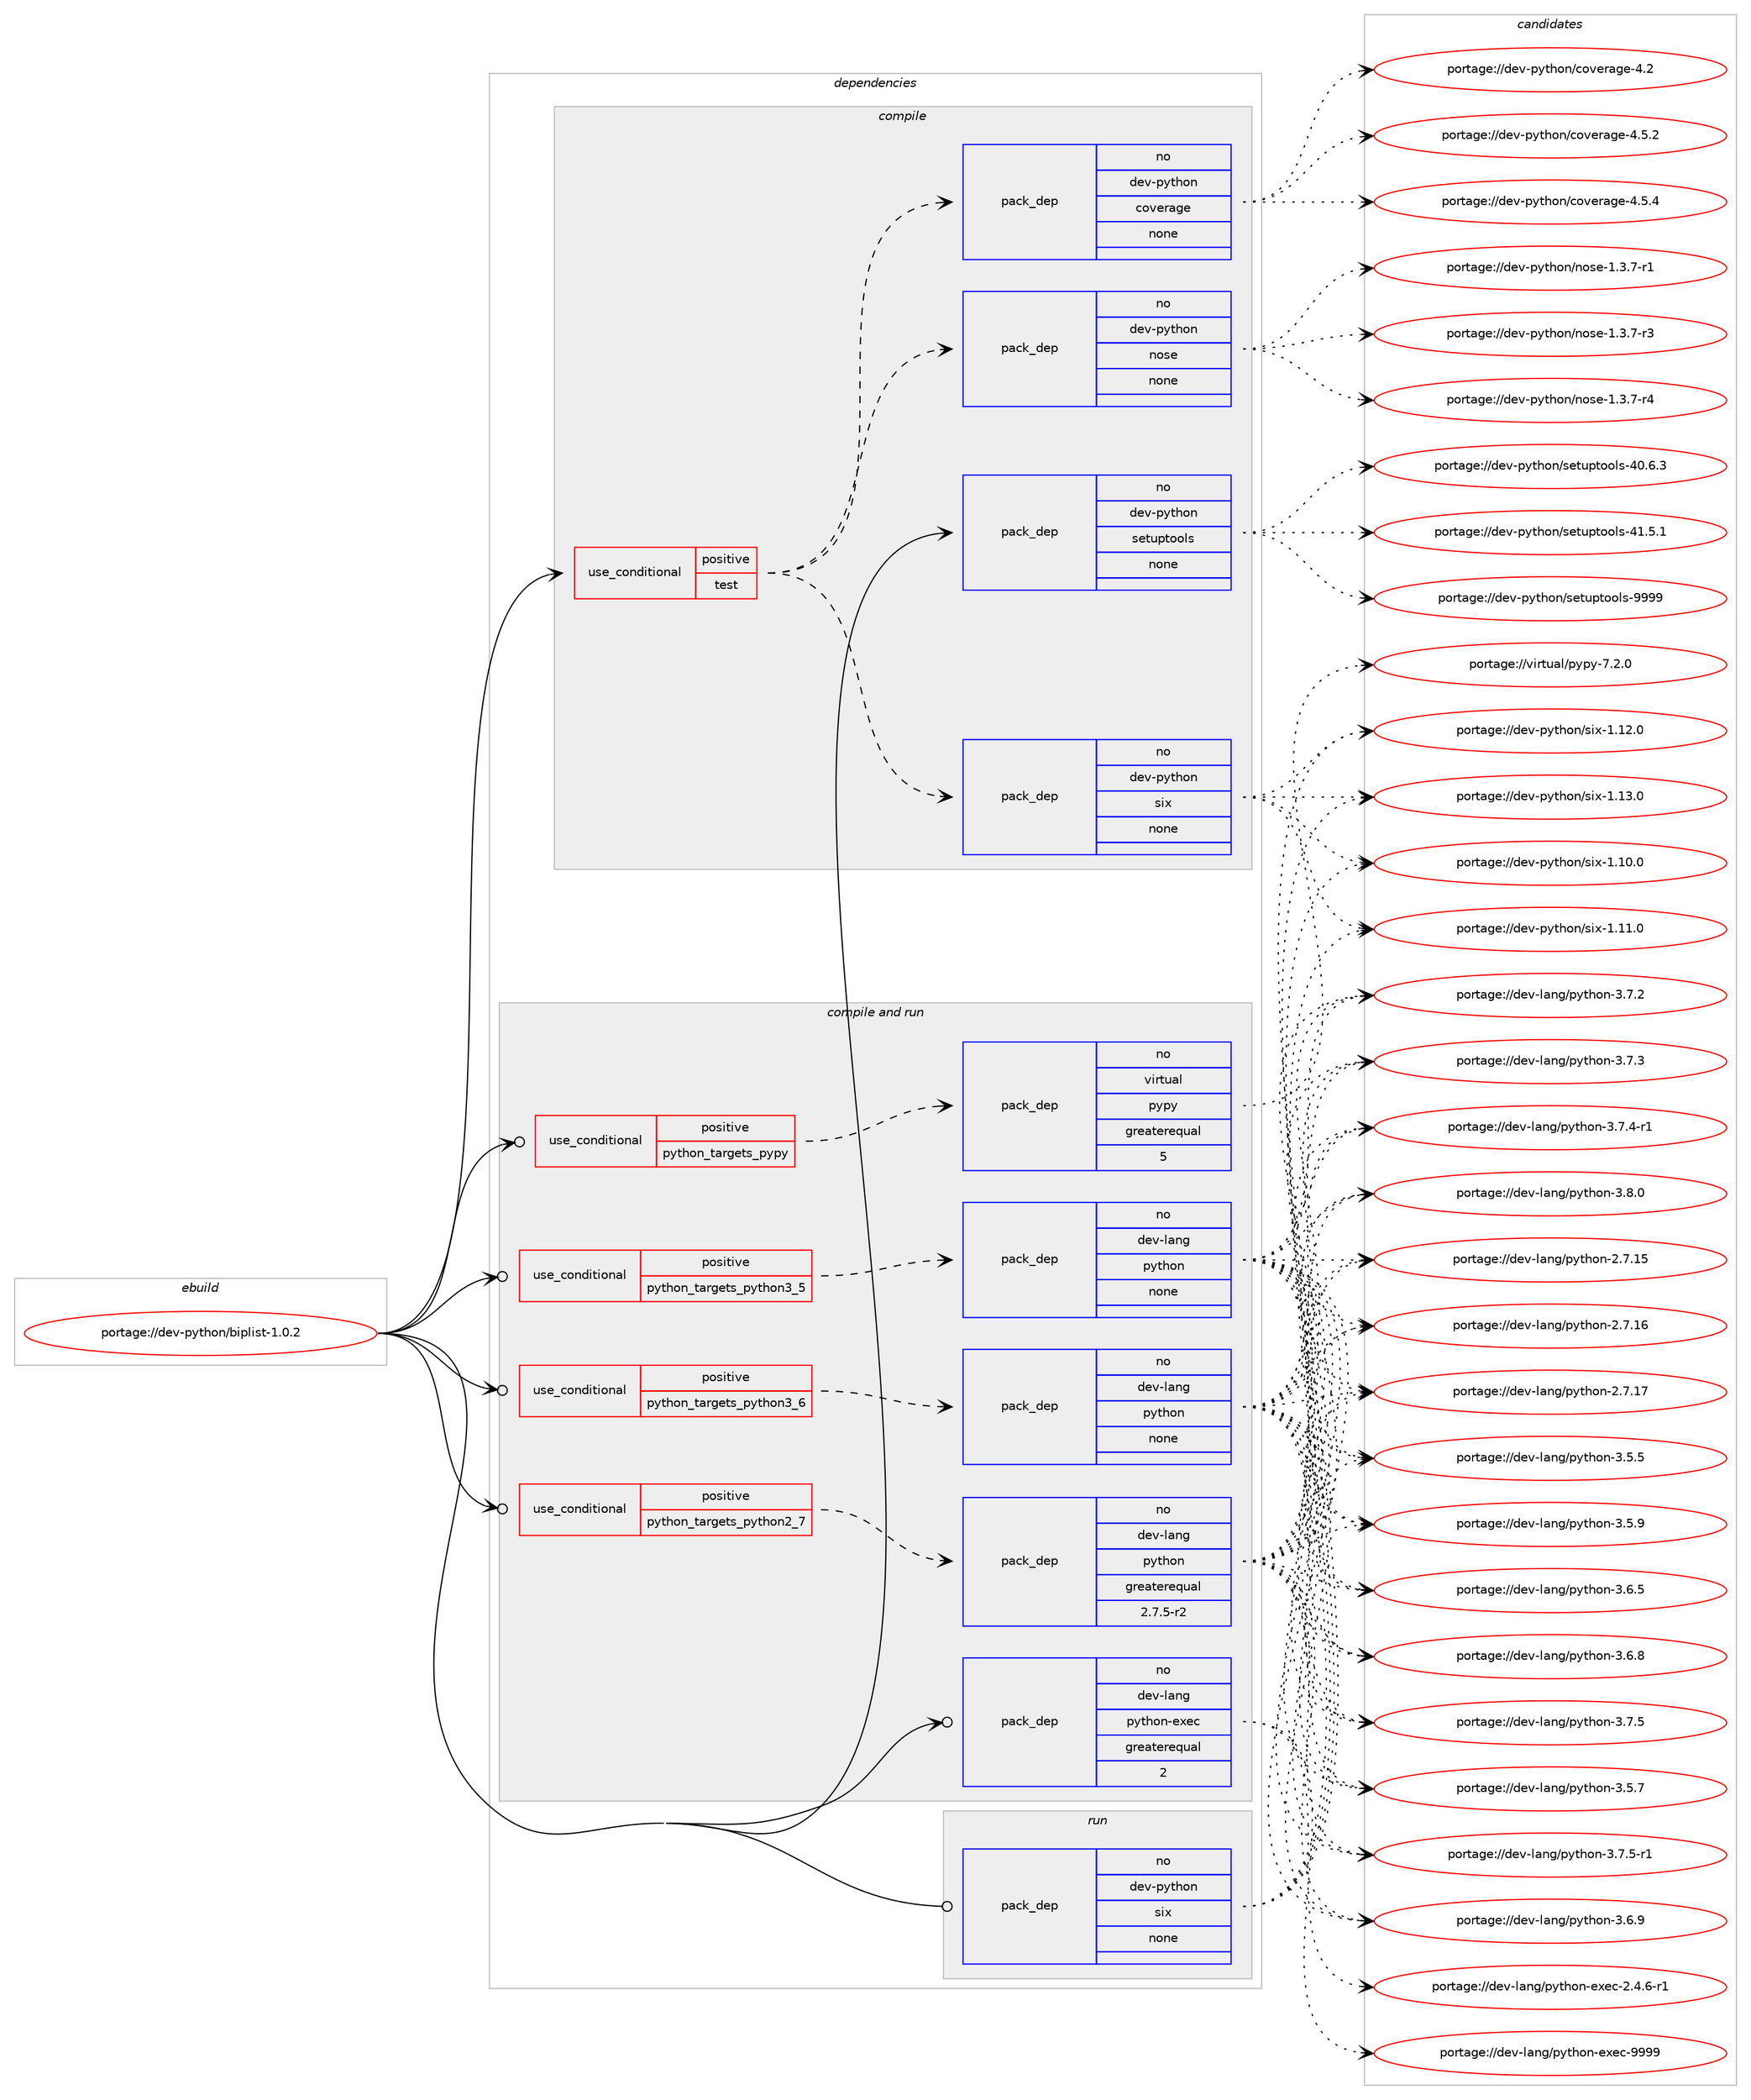 digraph prolog {

# *************
# Graph options
# *************

newrank=true;
concentrate=true;
compound=true;
graph [rankdir=LR,fontname=Helvetica,fontsize=10,ranksep=1.5];#, ranksep=2.5, nodesep=0.2];
edge  [arrowhead=vee];
node  [fontname=Helvetica,fontsize=10];

# **********
# The ebuild
# **********

subgraph cluster_leftcol {
color=gray;
rank=same;
label=<<i>ebuild</i>>;
id [label="portage://dev-python/biplist-1.0.2", color=red, width=4, href="../dev-python/biplist-1.0.2.svg"];
}

# ****************
# The dependencies
# ****************

subgraph cluster_midcol {
color=gray;
label=<<i>dependencies</i>>;
subgraph cluster_compile {
fillcolor="#eeeeee";
style=filled;
label=<<i>compile</i>>;
subgraph cond26223 {
dependency131840 [label=<<TABLE BORDER="0" CELLBORDER="1" CELLSPACING="0" CELLPADDING="4"><TR><TD ROWSPAN="3" CELLPADDING="10">use_conditional</TD></TR><TR><TD>positive</TD></TR><TR><TD>test</TD></TR></TABLE>>, shape=none, color=red];
subgraph pack102311 {
dependency131841 [label=<<TABLE BORDER="0" CELLBORDER="1" CELLSPACING="0" CELLPADDING="4" WIDTH="220"><TR><TD ROWSPAN="6" CELLPADDING="30">pack_dep</TD></TR><TR><TD WIDTH="110">no</TD></TR><TR><TD>dev-python</TD></TR><TR><TD>nose</TD></TR><TR><TD>none</TD></TR><TR><TD></TD></TR></TABLE>>, shape=none, color=blue];
}
dependency131840:e -> dependency131841:w [weight=20,style="dashed",arrowhead="vee"];
subgraph pack102312 {
dependency131842 [label=<<TABLE BORDER="0" CELLBORDER="1" CELLSPACING="0" CELLPADDING="4" WIDTH="220"><TR><TD ROWSPAN="6" CELLPADDING="30">pack_dep</TD></TR><TR><TD WIDTH="110">no</TD></TR><TR><TD>dev-python</TD></TR><TR><TD>coverage</TD></TR><TR><TD>none</TD></TR><TR><TD></TD></TR></TABLE>>, shape=none, color=blue];
}
dependency131840:e -> dependency131842:w [weight=20,style="dashed",arrowhead="vee"];
subgraph pack102313 {
dependency131843 [label=<<TABLE BORDER="0" CELLBORDER="1" CELLSPACING="0" CELLPADDING="4" WIDTH="220"><TR><TD ROWSPAN="6" CELLPADDING="30">pack_dep</TD></TR><TR><TD WIDTH="110">no</TD></TR><TR><TD>dev-python</TD></TR><TR><TD>six</TD></TR><TR><TD>none</TD></TR><TR><TD></TD></TR></TABLE>>, shape=none, color=blue];
}
dependency131840:e -> dependency131843:w [weight=20,style="dashed",arrowhead="vee"];
}
id:e -> dependency131840:w [weight=20,style="solid",arrowhead="vee"];
subgraph pack102314 {
dependency131844 [label=<<TABLE BORDER="0" CELLBORDER="1" CELLSPACING="0" CELLPADDING="4" WIDTH="220"><TR><TD ROWSPAN="6" CELLPADDING="30">pack_dep</TD></TR><TR><TD WIDTH="110">no</TD></TR><TR><TD>dev-python</TD></TR><TR><TD>setuptools</TD></TR><TR><TD>none</TD></TR><TR><TD></TD></TR></TABLE>>, shape=none, color=blue];
}
id:e -> dependency131844:w [weight=20,style="solid",arrowhead="vee"];
}
subgraph cluster_compileandrun {
fillcolor="#eeeeee";
style=filled;
label=<<i>compile and run</i>>;
subgraph cond26224 {
dependency131845 [label=<<TABLE BORDER="0" CELLBORDER="1" CELLSPACING="0" CELLPADDING="4"><TR><TD ROWSPAN="3" CELLPADDING="10">use_conditional</TD></TR><TR><TD>positive</TD></TR><TR><TD>python_targets_pypy</TD></TR></TABLE>>, shape=none, color=red];
subgraph pack102315 {
dependency131846 [label=<<TABLE BORDER="0" CELLBORDER="1" CELLSPACING="0" CELLPADDING="4" WIDTH="220"><TR><TD ROWSPAN="6" CELLPADDING="30">pack_dep</TD></TR><TR><TD WIDTH="110">no</TD></TR><TR><TD>virtual</TD></TR><TR><TD>pypy</TD></TR><TR><TD>greaterequal</TD></TR><TR><TD>5</TD></TR></TABLE>>, shape=none, color=blue];
}
dependency131845:e -> dependency131846:w [weight=20,style="dashed",arrowhead="vee"];
}
id:e -> dependency131845:w [weight=20,style="solid",arrowhead="odotvee"];
subgraph cond26225 {
dependency131847 [label=<<TABLE BORDER="0" CELLBORDER="1" CELLSPACING="0" CELLPADDING="4"><TR><TD ROWSPAN="3" CELLPADDING="10">use_conditional</TD></TR><TR><TD>positive</TD></TR><TR><TD>python_targets_python2_7</TD></TR></TABLE>>, shape=none, color=red];
subgraph pack102316 {
dependency131848 [label=<<TABLE BORDER="0" CELLBORDER="1" CELLSPACING="0" CELLPADDING="4" WIDTH="220"><TR><TD ROWSPAN="6" CELLPADDING="30">pack_dep</TD></TR><TR><TD WIDTH="110">no</TD></TR><TR><TD>dev-lang</TD></TR><TR><TD>python</TD></TR><TR><TD>greaterequal</TD></TR><TR><TD>2.7.5-r2</TD></TR></TABLE>>, shape=none, color=blue];
}
dependency131847:e -> dependency131848:w [weight=20,style="dashed",arrowhead="vee"];
}
id:e -> dependency131847:w [weight=20,style="solid",arrowhead="odotvee"];
subgraph cond26226 {
dependency131849 [label=<<TABLE BORDER="0" CELLBORDER="1" CELLSPACING="0" CELLPADDING="4"><TR><TD ROWSPAN="3" CELLPADDING="10">use_conditional</TD></TR><TR><TD>positive</TD></TR><TR><TD>python_targets_python3_5</TD></TR></TABLE>>, shape=none, color=red];
subgraph pack102317 {
dependency131850 [label=<<TABLE BORDER="0" CELLBORDER="1" CELLSPACING="0" CELLPADDING="4" WIDTH="220"><TR><TD ROWSPAN="6" CELLPADDING="30">pack_dep</TD></TR><TR><TD WIDTH="110">no</TD></TR><TR><TD>dev-lang</TD></TR><TR><TD>python</TD></TR><TR><TD>none</TD></TR><TR><TD></TD></TR></TABLE>>, shape=none, color=blue];
}
dependency131849:e -> dependency131850:w [weight=20,style="dashed",arrowhead="vee"];
}
id:e -> dependency131849:w [weight=20,style="solid",arrowhead="odotvee"];
subgraph cond26227 {
dependency131851 [label=<<TABLE BORDER="0" CELLBORDER="1" CELLSPACING="0" CELLPADDING="4"><TR><TD ROWSPAN="3" CELLPADDING="10">use_conditional</TD></TR><TR><TD>positive</TD></TR><TR><TD>python_targets_python3_6</TD></TR></TABLE>>, shape=none, color=red];
subgraph pack102318 {
dependency131852 [label=<<TABLE BORDER="0" CELLBORDER="1" CELLSPACING="0" CELLPADDING="4" WIDTH="220"><TR><TD ROWSPAN="6" CELLPADDING="30">pack_dep</TD></TR><TR><TD WIDTH="110">no</TD></TR><TR><TD>dev-lang</TD></TR><TR><TD>python</TD></TR><TR><TD>none</TD></TR><TR><TD></TD></TR></TABLE>>, shape=none, color=blue];
}
dependency131851:e -> dependency131852:w [weight=20,style="dashed",arrowhead="vee"];
}
id:e -> dependency131851:w [weight=20,style="solid",arrowhead="odotvee"];
subgraph pack102319 {
dependency131853 [label=<<TABLE BORDER="0" CELLBORDER="1" CELLSPACING="0" CELLPADDING="4" WIDTH="220"><TR><TD ROWSPAN="6" CELLPADDING="30">pack_dep</TD></TR><TR><TD WIDTH="110">no</TD></TR><TR><TD>dev-lang</TD></TR><TR><TD>python-exec</TD></TR><TR><TD>greaterequal</TD></TR><TR><TD>2</TD></TR></TABLE>>, shape=none, color=blue];
}
id:e -> dependency131853:w [weight=20,style="solid",arrowhead="odotvee"];
}
subgraph cluster_run {
fillcolor="#eeeeee";
style=filled;
label=<<i>run</i>>;
subgraph pack102320 {
dependency131854 [label=<<TABLE BORDER="0" CELLBORDER="1" CELLSPACING="0" CELLPADDING="4" WIDTH="220"><TR><TD ROWSPAN="6" CELLPADDING="30">pack_dep</TD></TR><TR><TD WIDTH="110">no</TD></TR><TR><TD>dev-python</TD></TR><TR><TD>six</TD></TR><TR><TD>none</TD></TR><TR><TD></TD></TR></TABLE>>, shape=none, color=blue];
}
id:e -> dependency131854:w [weight=20,style="solid",arrowhead="odot"];
}
}

# **************
# The candidates
# **************

subgraph cluster_choices {
rank=same;
color=gray;
label=<<i>candidates</i>>;

subgraph choice102311 {
color=black;
nodesep=1;
choiceportage10010111845112121116104111110471101111151014549465146554511449 [label="portage://dev-python/nose-1.3.7-r1", color=red, width=4,href="../dev-python/nose-1.3.7-r1.svg"];
choiceportage10010111845112121116104111110471101111151014549465146554511451 [label="portage://dev-python/nose-1.3.7-r3", color=red, width=4,href="../dev-python/nose-1.3.7-r3.svg"];
choiceportage10010111845112121116104111110471101111151014549465146554511452 [label="portage://dev-python/nose-1.3.7-r4", color=red, width=4,href="../dev-python/nose-1.3.7-r4.svg"];
dependency131841:e -> choiceportage10010111845112121116104111110471101111151014549465146554511449:w [style=dotted,weight="100"];
dependency131841:e -> choiceportage10010111845112121116104111110471101111151014549465146554511451:w [style=dotted,weight="100"];
dependency131841:e -> choiceportage10010111845112121116104111110471101111151014549465146554511452:w [style=dotted,weight="100"];
}
subgraph choice102312 {
color=black;
nodesep=1;
choiceportage1001011184511212111610411111047991111181011149710310145524650 [label="portage://dev-python/coverage-4.2", color=red, width=4,href="../dev-python/coverage-4.2.svg"];
choiceportage10010111845112121116104111110479911111810111497103101455246534650 [label="portage://dev-python/coverage-4.5.2", color=red, width=4,href="../dev-python/coverage-4.5.2.svg"];
choiceportage10010111845112121116104111110479911111810111497103101455246534652 [label="portage://dev-python/coverage-4.5.4", color=red, width=4,href="../dev-python/coverage-4.5.4.svg"];
dependency131842:e -> choiceportage1001011184511212111610411111047991111181011149710310145524650:w [style=dotted,weight="100"];
dependency131842:e -> choiceportage10010111845112121116104111110479911111810111497103101455246534650:w [style=dotted,weight="100"];
dependency131842:e -> choiceportage10010111845112121116104111110479911111810111497103101455246534652:w [style=dotted,weight="100"];
}
subgraph choice102313 {
color=black;
nodesep=1;
choiceportage100101118451121211161041111104711510512045494649484648 [label="portage://dev-python/six-1.10.0", color=red, width=4,href="../dev-python/six-1.10.0.svg"];
choiceportage100101118451121211161041111104711510512045494649494648 [label="portage://dev-python/six-1.11.0", color=red, width=4,href="../dev-python/six-1.11.0.svg"];
choiceportage100101118451121211161041111104711510512045494649504648 [label="portage://dev-python/six-1.12.0", color=red, width=4,href="../dev-python/six-1.12.0.svg"];
choiceportage100101118451121211161041111104711510512045494649514648 [label="portage://dev-python/six-1.13.0", color=red, width=4,href="../dev-python/six-1.13.0.svg"];
dependency131843:e -> choiceportage100101118451121211161041111104711510512045494649484648:w [style=dotted,weight="100"];
dependency131843:e -> choiceportage100101118451121211161041111104711510512045494649494648:w [style=dotted,weight="100"];
dependency131843:e -> choiceportage100101118451121211161041111104711510512045494649504648:w [style=dotted,weight="100"];
dependency131843:e -> choiceportage100101118451121211161041111104711510512045494649514648:w [style=dotted,weight="100"];
}
subgraph choice102314 {
color=black;
nodesep=1;
choiceportage100101118451121211161041111104711510111611711211611111110811545524846544651 [label="portage://dev-python/setuptools-40.6.3", color=red, width=4,href="../dev-python/setuptools-40.6.3.svg"];
choiceportage100101118451121211161041111104711510111611711211611111110811545524946534649 [label="portage://dev-python/setuptools-41.5.1", color=red, width=4,href="../dev-python/setuptools-41.5.1.svg"];
choiceportage10010111845112121116104111110471151011161171121161111111081154557575757 [label="portage://dev-python/setuptools-9999", color=red, width=4,href="../dev-python/setuptools-9999.svg"];
dependency131844:e -> choiceportage100101118451121211161041111104711510111611711211611111110811545524846544651:w [style=dotted,weight="100"];
dependency131844:e -> choiceportage100101118451121211161041111104711510111611711211611111110811545524946534649:w [style=dotted,weight="100"];
dependency131844:e -> choiceportage10010111845112121116104111110471151011161171121161111111081154557575757:w [style=dotted,weight="100"];
}
subgraph choice102315 {
color=black;
nodesep=1;
choiceportage1181051141161179710847112121112121455546504648 [label="portage://virtual/pypy-7.2.0", color=red, width=4,href="../virtual/pypy-7.2.0.svg"];
dependency131846:e -> choiceportage1181051141161179710847112121112121455546504648:w [style=dotted,weight="100"];
}
subgraph choice102316 {
color=black;
nodesep=1;
choiceportage10010111845108971101034711212111610411111045504655464953 [label="portage://dev-lang/python-2.7.15", color=red, width=4,href="../dev-lang/python-2.7.15.svg"];
choiceportage10010111845108971101034711212111610411111045504655464954 [label="portage://dev-lang/python-2.7.16", color=red, width=4,href="../dev-lang/python-2.7.16.svg"];
choiceportage10010111845108971101034711212111610411111045504655464955 [label="portage://dev-lang/python-2.7.17", color=red, width=4,href="../dev-lang/python-2.7.17.svg"];
choiceportage100101118451089711010347112121116104111110455146534653 [label="portage://dev-lang/python-3.5.5", color=red, width=4,href="../dev-lang/python-3.5.5.svg"];
choiceportage100101118451089711010347112121116104111110455146534655 [label="portage://dev-lang/python-3.5.7", color=red, width=4,href="../dev-lang/python-3.5.7.svg"];
choiceportage100101118451089711010347112121116104111110455146534657 [label="portage://dev-lang/python-3.5.9", color=red, width=4,href="../dev-lang/python-3.5.9.svg"];
choiceportage100101118451089711010347112121116104111110455146544653 [label="portage://dev-lang/python-3.6.5", color=red, width=4,href="../dev-lang/python-3.6.5.svg"];
choiceportage100101118451089711010347112121116104111110455146544656 [label="portage://dev-lang/python-3.6.8", color=red, width=4,href="../dev-lang/python-3.6.8.svg"];
choiceportage100101118451089711010347112121116104111110455146544657 [label="portage://dev-lang/python-3.6.9", color=red, width=4,href="../dev-lang/python-3.6.9.svg"];
choiceportage100101118451089711010347112121116104111110455146554650 [label="portage://dev-lang/python-3.7.2", color=red, width=4,href="../dev-lang/python-3.7.2.svg"];
choiceportage100101118451089711010347112121116104111110455146554651 [label="portage://dev-lang/python-3.7.3", color=red, width=4,href="../dev-lang/python-3.7.3.svg"];
choiceportage1001011184510897110103471121211161041111104551465546524511449 [label="portage://dev-lang/python-3.7.4-r1", color=red, width=4,href="../dev-lang/python-3.7.4-r1.svg"];
choiceportage100101118451089711010347112121116104111110455146554653 [label="portage://dev-lang/python-3.7.5", color=red, width=4,href="../dev-lang/python-3.7.5.svg"];
choiceportage1001011184510897110103471121211161041111104551465546534511449 [label="portage://dev-lang/python-3.7.5-r1", color=red, width=4,href="../dev-lang/python-3.7.5-r1.svg"];
choiceportage100101118451089711010347112121116104111110455146564648 [label="portage://dev-lang/python-3.8.0", color=red, width=4,href="../dev-lang/python-3.8.0.svg"];
dependency131848:e -> choiceportage10010111845108971101034711212111610411111045504655464953:w [style=dotted,weight="100"];
dependency131848:e -> choiceportage10010111845108971101034711212111610411111045504655464954:w [style=dotted,weight="100"];
dependency131848:e -> choiceportage10010111845108971101034711212111610411111045504655464955:w [style=dotted,weight="100"];
dependency131848:e -> choiceportage100101118451089711010347112121116104111110455146534653:w [style=dotted,weight="100"];
dependency131848:e -> choiceportage100101118451089711010347112121116104111110455146534655:w [style=dotted,weight="100"];
dependency131848:e -> choiceportage100101118451089711010347112121116104111110455146534657:w [style=dotted,weight="100"];
dependency131848:e -> choiceportage100101118451089711010347112121116104111110455146544653:w [style=dotted,weight="100"];
dependency131848:e -> choiceportage100101118451089711010347112121116104111110455146544656:w [style=dotted,weight="100"];
dependency131848:e -> choiceportage100101118451089711010347112121116104111110455146544657:w [style=dotted,weight="100"];
dependency131848:e -> choiceportage100101118451089711010347112121116104111110455146554650:w [style=dotted,weight="100"];
dependency131848:e -> choiceportage100101118451089711010347112121116104111110455146554651:w [style=dotted,weight="100"];
dependency131848:e -> choiceportage1001011184510897110103471121211161041111104551465546524511449:w [style=dotted,weight="100"];
dependency131848:e -> choiceportage100101118451089711010347112121116104111110455146554653:w [style=dotted,weight="100"];
dependency131848:e -> choiceportage1001011184510897110103471121211161041111104551465546534511449:w [style=dotted,weight="100"];
dependency131848:e -> choiceportage100101118451089711010347112121116104111110455146564648:w [style=dotted,weight="100"];
}
subgraph choice102317 {
color=black;
nodesep=1;
choiceportage10010111845108971101034711212111610411111045504655464953 [label="portage://dev-lang/python-2.7.15", color=red, width=4,href="../dev-lang/python-2.7.15.svg"];
choiceportage10010111845108971101034711212111610411111045504655464954 [label="portage://dev-lang/python-2.7.16", color=red, width=4,href="../dev-lang/python-2.7.16.svg"];
choiceportage10010111845108971101034711212111610411111045504655464955 [label="portage://dev-lang/python-2.7.17", color=red, width=4,href="../dev-lang/python-2.7.17.svg"];
choiceportage100101118451089711010347112121116104111110455146534653 [label="portage://dev-lang/python-3.5.5", color=red, width=4,href="../dev-lang/python-3.5.5.svg"];
choiceportage100101118451089711010347112121116104111110455146534655 [label="portage://dev-lang/python-3.5.7", color=red, width=4,href="../dev-lang/python-3.5.7.svg"];
choiceportage100101118451089711010347112121116104111110455146534657 [label="portage://dev-lang/python-3.5.9", color=red, width=4,href="../dev-lang/python-3.5.9.svg"];
choiceportage100101118451089711010347112121116104111110455146544653 [label="portage://dev-lang/python-3.6.5", color=red, width=4,href="../dev-lang/python-3.6.5.svg"];
choiceportage100101118451089711010347112121116104111110455146544656 [label="portage://dev-lang/python-3.6.8", color=red, width=4,href="../dev-lang/python-3.6.8.svg"];
choiceportage100101118451089711010347112121116104111110455146544657 [label="portage://dev-lang/python-3.6.9", color=red, width=4,href="../dev-lang/python-3.6.9.svg"];
choiceportage100101118451089711010347112121116104111110455146554650 [label="portage://dev-lang/python-3.7.2", color=red, width=4,href="../dev-lang/python-3.7.2.svg"];
choiceportage100101118451089711010347112121116104111110455146554651 [label="portage://dev-lang/python-3.7.3", color=red, width=4,href="../dev-lang/python-3.7.3.svg"];
choiceportage1001011184510897110103471121211161041111104551465546524511449 [label="portage://dev-lang/python-3.7.4-r1", color=red, width=4,href="../dev-lang/python-3.7.4-r1.svg"];
choiceportage100101118451089711010347112121116104111110455146554653 [label="portage://dev-lang/python-3.7.5", color=red, width=4,href="../dev-lang/python-3.7.5.svg"];
choiceportage1001011184510897110103471121211161041111104551465546534511449 [label="portage://dev-lang/python-3.7.5-r1", color=red, width=4,href="../dev-lang/python-3.7.5-r1.svg"];
choiceportage100101118451089711010347112121116104111110455146564648 [label="portage://dev-lang/python-3.8.0", color=red, width=4,href="../dev-lang/python-3.8.0.svg"];
dependency131850:e -> choiceportage10010111845108971101034711212111610411111045504655464953:w [style=dotted,weight="100"];
dependency131850:e -> choiceportage10010111845108971101034711212111610411111045504655464954:w [style=dotted,weight="100"];
dependency131850:e -> choiceportage10010111845108971101034711212111610411111045504655464955:w [style=dotted,weight="100"];
dependency131850:e -> choiceportage100101118451089711010347112121116104111110455146534653:w [style=dotted,weight="100"];
dependency131850:e -> choiceportage100101118451089711010347112121116104111110455146534655:w [style=dotted,weight="100"];
dependency131850:e -> choiceportage100101118451089711010347112121116104111110455146534657:w [style=dotted,weight="100"];
dependency131850:e -> choiceportage100101118451089711010347112121116104111110455146544653:w [style=dotted,weight="100"];
dependency131850:e -> choiceportage100101118451089711010347112121116104111110455146544656:w [style=dotted,weight="100"];
dependency131850:e -> choiceportage100101118451089711010347112121116104111110455146544657:w [style=dotted,weight="100"];
dependency131850:e -> choiceportage100101118451089711010347112121116104111110455146554650:w [style=dotted,weight="100"];
dependency131850:e -> choiceportage100101118451089711010347112121116104111110455146554651:w [style=dotted,weight="100"];
dependency131850:e -> choiceportage1001011184510897110103471121211161041111104551465546524511449:w [style=dotted,weight="100"];
dependency131850:e -> choiceportage100101118451089711010347112121116104111110455146554653:w [style=dotted,weight="100"];
dependency131850:e -> choiceportage1001011184510897110103471121211161041111104551465546534511449:w [style=dotted,weight="100"];
dependency131850:e -> choiceportage100101118451089711010347112121116104111110455146564648:w [style=dotted,weight="100"];
}
subgraph choice102318 {
color=black;
nodesep=1;
choiceportage10010111845108971101034711212111610411111045504655464953 [label="portage://dev-lang/python-2.7.15", color=red, width=4,href="../dev-lang/python-2.7.15.svg"];
choiceportage10010111845108971101034711212111610411111045504655464954 [label="portage://dev-lang/python-2.7.16", color=red, width=4,href="../dev-lang/python-2.7.16.svg"];
choiceportage10010111845108971101034711212111610411111045504655464955 [label="portage://dev-lang/python-2.7.17", color=red, width=4,href="../dev-lang/python-2.7.17.svg"];
choiceportage100101118451089711010347112121116104111110455146534653 [label="portage://dev-lang/python-3.5.5", color=red, width=4,href="../dev-lang/python-3.5.5.svg"];
choiceportage100101118451089711010347112121116104111110455146534655 [label="portage://dev-lang/python-3.5.7", color=red, width=4,href="../dev-lang/python-3.5.7.svg"];
choiceportage100101118451089711010347112121116104111110455146534657 [label="portage://dev-lang/python-3.5.9", color=red, width=4,href="../dev-lang/python-3.5.9.svg"];
choiceportage100101118451089711010347112121116104111110455146544653 [label="portage://dev-lang/python-3.6.5", color=red, width=4,href="../dev-lang/python-3.6.5.svg"];
choiceportage100101118451089711010347112121116104111110455146544656 [label="portage://dev-lang/python-3.6.8", color=red, width=4,href="../dev-lang/python-3.6.8.svg"];
choiceportage100101118451089711010347112121116104111110455146544657 [label="portage://dev-lang/python-3.6.9", color=red, width=4,href="../dev-lang/python-3.6.9.svg"];
choiceportage100101118451089711010347112121116104111110455146554650 [label="portage://dev-lang/python-3.7.2", color=red, width=4,href="../dev-lang/python-3.7.2.svg"];
choiceportage100101118451089711010347112121116104111110455146554651 [label="portage://dev-lang/python-3.7.3", color=red, width=4,href="../dev-lang/python-3.7.3.svg"];
choiceportage1001011184510897110103471121211161041111104551465546524511449 [label="portage://dev-lang/python-3.7.4-r1", color=red, width=4,href="../dev-lang/python-3.7.4-r1.svg"];
choiceportage100101118451089711010347112121116104111110455146554653 [label="portage://dev-lang/python-3.7.5", color=red, width=4,href="../dev-lang/python-3.7.5.svg"];
choiceportage1001011184510897110103471121211161041111104551465546534511449 [label="portage://dev-lang/python-3.7.5-r1", color=red, width=4,href="../dev-lang/python-3.7.5-r1.svg"];
choiceportage100101118451089711010347112121116104111110455146564648 [label="portage://dev-lang/python-3.8.0", color=red, width=4,href="../dev-lang/python-3.8.0.svg"];
dependency131852:e -> choiceportage10010111845108971101034711212111610411111045504655464953:w [style=dotted,weight="100"];
dependency131852:e -> choiceportage10010111845108971101034711212111610411111045504655464954:w [style=dotted,weight="100"];
dependency131852:e -> choiceportage10010111845108971101034711212111610411111045504655464955:w [style=dotted,weight="100"];
dependency131852:e -> choiceportage100101118451089711010347112121116104111110455146534653:w [style=dotted,weight="100"];
dependency131852:e -> choiceportage100101118451089711010347112121116104111110455146534655:w [style=dotted,weight="100"];
dependency131852:e -> choiceportage100101118451089711010347112121116104111110455146534657:w [style=dotted,weight="100"];
dependency131852:e -> choiceportage100101118451089711010347112121116104111110455146544653:w [style=dotted,weight="100"];
dependency131852:e -> choiceportage100101118451089711010347112121116104111110455146544656:w [style=dotted,weight="100"];
dependency131852:e -> choiceportage100101118451089711010347112121116104111110455146544657:w [style=dotted,weight="100"];
dependency131852:e -> choiceportage100101118451089711010347112121116104111110455146554650:w [style=dotted,weight="100"];
dependency131852:e -> choiceportage100101118451089711010347112121116104111110455146554651:w [style=dotted,weight="100"];
dependency131852:e -> choiceportage1001011184510897110103471121211161041111104551465546524511449:w [style=dotted,weight="100"];
dependency131852:e -> choiceportage100101118451089711010347112121116104111110455146554653:w [style=dotted,weight="100"];
dependency131852:e -> choiceportage1001011184510897110103471121211161041111104551465546534511449:w [style=dotted,weight="100"];
dependency131852:e -> choiceportage100101118451089711010347112121116104111110455146564648:w [style=dotted,weight="100"];
}
subgraph choice102319 {
color=black;
nodesep=1;
choiceportage10010111845108971101034711212111610411111045101120101994550465246544511449 [label="portage://dev-lang/python-exec-2.4.6-r1", color=red, width=4,href="../dev-lang/python-exec-2.4.6-r1.svg"];
choiceportage10010111845108971101034711212111610411111045101120101994557575757 [label="portage://dev-lang/python-exec-9999", color=red, width=4,href="../dev-lang/python-exec-9999.svg"];
dependency131853:e -> choiceportage10010111845108971101034711212111610411111045101120101994550465246544511449:w [style=dotted,weight="100"];
dependency131853:e -> choiceportage10010111845108971101034711212111610411111045101120101994557575757:w [style=dotted,weight="100"];
}
subgraph choice102320 {
color=black;
nodesep=1;
choiceportage100101118451121211161041111104711510512045494649484648 [label="portage://dev-python/six-1.10.0", color=red, width=4,href="../dev-python/six-1.10.0.svg"];
choiceportage100101118451121211161041111104711510512045494649494648 [label="portage://dev-python/six-1.11.0", color=red, width=4,href="../dev-python/six-1.11.0.svg"];
choiceportage100101118451121211161041111104711510512045494649504648 [label="portage://dev-python/six-1.12.0", color=red, width=4,href="../dev-python/six-1.12.0.svg"];
choiceportage100101118451121211161041111104711510512045494649514648 [label="portage://dev-python/six-1.13.0", color=red, width=4,href="../dev-python/six-1.13.0.svg"];
dependency131854:e -> choiceportage100101118451121211161041111104711510512045494649484648:w [style=dotted,weight="100"];
dependency131854:e -> choiceportage100101118451121211161041111104711510512045494649494648:w [style=dotted,weight="100"];
dependency131854:e -> choiceportage100101118451121211161041111104711510512045494649504648:w [style=dotted,weight="100"];
dependency131854:e -> choiceportage100101118451121211161041111104711510512045494649514648:w [style=dotted,weight="100"];
}
}

}

